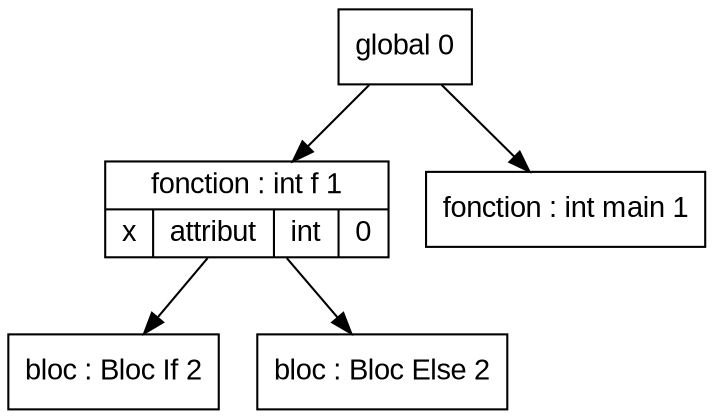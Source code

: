 digraph "tds"{

	node [fontname="Arial"];

	N2 [shape=record label="{ bloc : Bloc If  2
	}"];

	N3 [shape=record label="{ bloc : Bloc Else  2
	}"];

	N1 [shape=record label="{ fonction : int f 1
	| { x | attribut | int | 0 }
	}"];

	N4 [shape=record label="{ fonction : int main 1
	}"];

	N0 [shape=record label="{ global 0
	}"];


	N0 -> N1; 
	N1 -> N2; 
	N1 -> N3; 
	N0 -> N4; 
}
